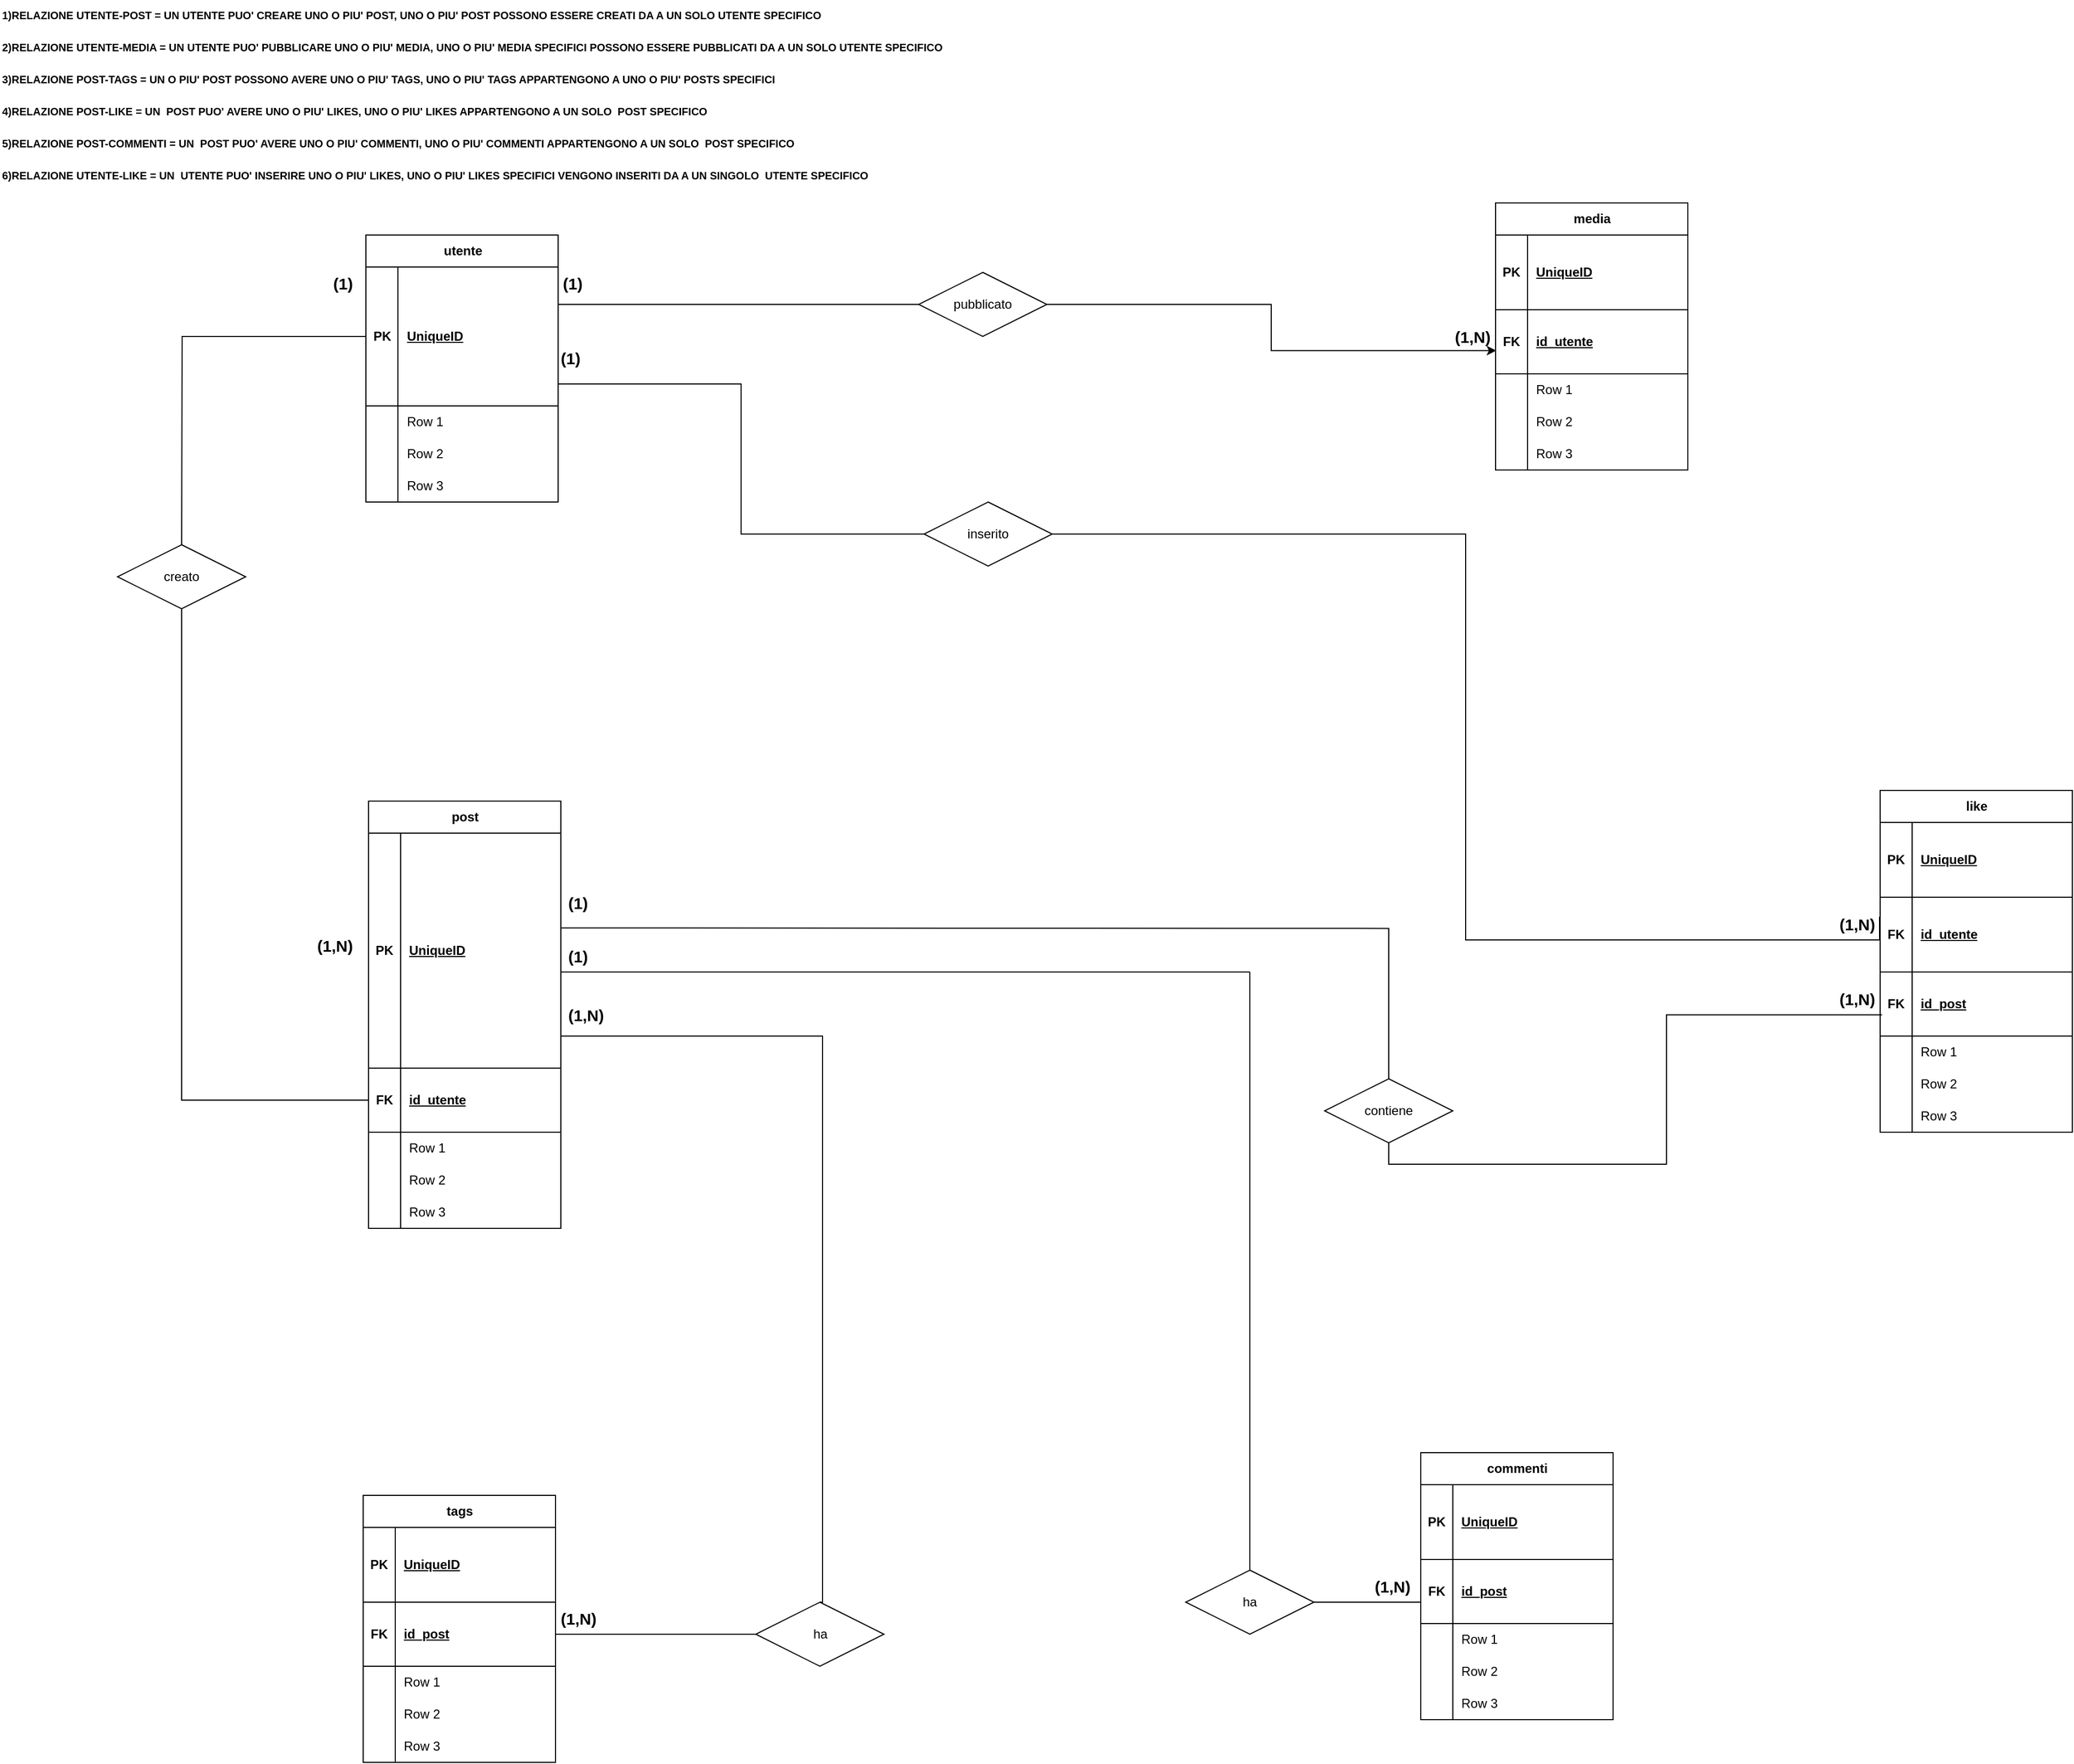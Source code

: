 <mxfile version="24.7.1" type="device">
  <diagram name="Page-1" id="qG-5D9uFdBMbADJDoxJy">
    <mxGraphModel dx="3056" dy="1135" grid="1" gridSize="10" guides="1" tooltips="1" connect="1" arrows="1" fold="1" page="1" pageScale="1" pageWidth="850" pageHeight="1100" math="0" shadow="0">
      <root>
        <mxCell id="0" />
        <mxCell id="1" parent="0" />
        <mxCell id="v0orXvFkuw9CxSc12ci4-1" value="utente" style="shape=table;startSize=30;container=1;collapsible=1;childLayout=tableLayout;fixedRows=1;rowLines=0;fontStyle=1;align=center;resizeLast=1;html=1;" vertex="1" parent="1">
          <mxGeometry x="332.5" y="230" width="180" height="250" as="geometry" />
        </mxCell>
        <mxCell id="v0orXvFkuw9CxSc12ci4-2" value="" style="shape=tableRow;horizontal=0;startSize=0;swimlaneHead=0;swimlaneBody=0;fillColor=none;collapsible=0;dropTarget=0;points=[[0,0.5],[1,0.5]];portConstraint=eastwest;top=0;left=0;right=0;bottom=1;" vertex="1" parent="v0orXvFkuw9CxSc12ci4-1">
          <mxGeometry y="30" width="180" height="130" as="geometry" />
        </mxCell>
        <mxCell id="v0orXvFkuw9CxSc12ci4-3" value="PK" style="shape=partialRectangle;connectable=0;fillColor=none;top=0;left=0;bottom=0;right=0;fontStyle=1;overflow=hidden;whiteSpace=wrap;html=1;" vertex="1" parent="v0orXvFkuw9CxSc12ci4-2">
          <mxGeometry width="30" height="130" as="geometry">
            <mxRectangle width="30" height="130" as="alternateBounds" />
          </mxGeometry>
        </mxCell>
        <mxCell id="v0orXvFkuw9CxSc12ci4-4" value="UniqueID" style="shape=partialRectangle;connectable=0;fillColor=none;top=0;left=0;bottom=0;right=0;align=left;spacingLeft=6;fontStyle=5;overflow=hidden;whiteSpace=wrap;html=1;" vertex="1" parent="v0orXvFkuw9CxSc12ci4-2">
          <mxGeometry x="30" width="150" height="130" as="geometry">
            <mxRectangle width="150" height="130" as="alternateBounds" />
          </mxGeometry>
        </mxCell>
        <mxCell id="v0orXvFkuw9CxSc12ci4-5" value="" style="shape=tableRow;horizontal=0;startSize=0;swimlaneHead=0;swimlaneBody=0;fillColor=none;collapsible=0;dropTarget=0;points=[[0,0.5],[1,0.5]];portConstraint=eastwest;top=0;left=0;right=0;bottom=0;" vertex="1" parent="v0orXvFkuw9CxSc12ci4-1">
          <mxGeometry y="160" width="180" height="30" as="geometry" />
        </mxCell>
        <mxCell id="v0orXvFkuw9CxSc12ci4-6" value="" style="shape=partialRectangle;connectable=0;fillColor=none;top=0;left=0;bottom=0;right=0;editable=1;overflow=hidden;whiteSpace=wrap;html=1;" vertex="1" parent="v0orXvFkuw9CxSc12ci4-5">
          <mxGeometry width="30" height="30" as="geometry">
            <mxRectangle width="30" height="30" as="alternateBounds" />
          </mxGeometry>
        </mxCell>
        <mxCell id="v0orXvFkuw9CxSc12ci4-7" value="Row 1" style="shape=partialRectangle;connectable=0;fillColor=none;top=0;left=0;bottom=0;right=0;align=left;spacingLeft=6;overflow=hidden;whiteSpace=wrap;html=1;" vertex="1" parent="v0orXvFkuw9CxSc12ci4-5">
          <mxGeometry x="30" width="150" height="30" as="geometry">
            <mxRectangle width="150" height="30" as="alternateBounds" />
          </mxGeometry>
        </mxCell>
        <mxCell id="v0orXvFkuw9CxSc12ci4-8" value="" style="shape=tableRow;horizontal=0;startSize=0;swimlaneHead=0;swimlaneBody=0;fillColor=none;collapsible=0;dropTarget=0;points=[[0,0.5],[1,0.5]];portConstraint=eastwest;top=0;left=0;right=0;bottom=0;" vertex="1" parent="v0orXvFkuw9CxSc12ci4-1">
          <mxGeometry y="190" width="180" height="30" as="geometry" />
        </mxCell>
        <mxCell id="v0orXvFkuw9CxSc12ci4-9" value="" style="shape=partialRectangle;connectable=0;fillColor=none;top=0;left=0;bottom=0;right=0;editable=1;overflow=hidden;whiteSpace=wrap;html=1;" vertex="1" parent="v0orXvFkuw9CxSc12ci4-8">
          <mxGeometry width="30" height="30" as="geometry">
            <mxRectangle width="30" height="30" as="alternateBounds" />
          </mxGeometry>
        </mxCell>
        <mxCell id="v0orXvFkuw9CxSc12ci4-10" value="Row 2" style="shape=partialRectangle;connectable=0;fillColor=none;top=0;left=0;bottom=0;right=0;align=left;spacingLeft=6;overflow=hidden;whiteSpace=wrap;html=1;" vertex="1" parent="v0orXvFkuw9CxSc12ci4-8">
          <mxGeometry x="30" width="150" height="30" as="geometry">
            <mxRectangle width="150" height="30" as="alternateBounds" />
          </mxGeometry>
        </mxCell>
        <mxCell id="v0orXvFkuw9CxSc12ci4-11" value="" style="shape=tableRow;horizontal=0;startSize=0;swimlaneHead=0;swimlaneBody=0;fillColor=none;collapsible=0;dropTarget=0;points=[[0,0.5],[1,0.5]];portConstraint=eastwest;top=0;left=0;right=0;bottom=0;" vertex="1" parent="v0orXvFkuw9CxSc12ci4-1">
          <mxGeometry y="220" width="180" height="30" as="geometry" />
        </mxCell>
        <mxCell id="v0orXvFkuw9CxSc12ci4-12" value="" style="shape=partialRectangle;connectable=0;fillColor=none;top=0;left=0;bottom=0;right=0;editable=1;overflow=hidden;whiteSpace=wrap;html=1;" vertex="1" parent="v0orXvFkuw9CxSc12ci4-11">
          <mxGeometry width="30" height="30" as="geometry">
            <mxRectangle width="30" height="30" as="alternateBounds" />
          </mxGeometry>
        </mxCell>
        <mxCell id="v0orXvFkuw9CxSc12ci4-13" value="Row 3" style="shape=partialRectangle;connectable=0;fillColor=none;top=0;left=0;bottom=0;right=0;align=left;spacingLeft=6;overflow=hidden;whiteSpace=wrap;html=1;" vertex="1" parent="v0orXvFkuw9CxSc12ci4-11">
          <mxGeometry x="30" width="150" height="30" as="geometry">
            <mxRectangle width="150" height="30" as="alternateBounds" />
          </mxGeometry>
        </mxCell>
        <mxCell id="v0orXvFkuw9CxSc12ci4-24" value="post" style="shape=table;startSize=30;container=1;collapsible=1;childLayout=tableLayout;fixedRows=1;rowLines=0;fontStyle=1;align=center;resizeLast=1;html=1;" vertex="1" parent="1">
          <mxGeometry x="335" y="760" width="180" height="400" as="geometry" />
        </mxCell>
        <mxCell id="v0orXvFkuw9CxSc12ci4-25" value="" style="shape=tableRow;horizontal=0;startSize=0;swimlaneHead=0;swimlaneBody=0;fillColor=none;collapsible=0;dropTarget=0;points=[[0,0.5],[1,0.5]];portConstraint=eastwest;top=0;left=0;right=0;bottom=1;" vertex="1" parent="v0orXvFkuw9CxSc12ci4-24">
          <mxGeometry y="30" width="180" height="220" as="geometry" />
        </mxCell>
        <mxCell id="v0orXvFkuw9CxSc12ci4-26" value="PK" style="shape=partialRectangle;connectable=0;fillColor=none;top=0;left=0;bottom=0;right=0;fontStyle=1;overflow=hidden;whiteSpace=wrap;html=1;" vertex="1" parent="v0orXvFkuw9CxSc12ci4-25">
          <mxGeometry width="30" height="220" as="geometry">
            <mxRectangle width="30" height="220" as="alternateBounds" />
          </mxGeometry>
        </mxCell>
        <mxCell id="v0orXvFkuw9CxSc12ci4-27" value="UniqueID" style="shape=partialRectangle;connectable=0;fillColor=none;top=0;left=0;bottom=0;right=0;align=left;spacingLeft=6;fontStyle=5;overflow=hidden;whiteSpace=wrap;html=1;" vertex="1" parent="v0orXvFkuw9CxSc12ci4-25">
          <mxGeometry x="30" width="150" height="220" as="geometry">
            <mxRectangle width="150" height="220" as="alternateBounds" />
          </mxGeometry>
        </mxCell>
        <mxCell id="v0orXvFkuw9CxSc12ci4-87" value="" style="shape=tableRow;horizontal=0;startSize=0;swimlaneHead=0;swimlaneBody=0;fillColor=none;collapsible=0;dropTarget=0;points=[[0,0.5],[1,0.5]];portConstraint=eastwest;top=0;left=0;right=0;bottom=1;" vertex="1" parent="v0orXvFkuw9CxSc12ci4-24">
          <mxGeometry y="250" width="180" height="60" as="geometry" />
        </mxCell>
        <mxCell id="v0orXvFkuw9CxSc12ci4-88" value="FK" style="shape=partialRectangle;connectable=0;fillColor=none;top=0;left=0;bottom=0;right=0;fontStyle=1;overflow=hidden;whiteSpace=wrap;html=1;" vertex="1" parent="v0orXvFkuw9CxSc12ci4-87">
          <mxGeometry width="30" height="60" as="geometry">
            <mxRectangle width="30" height="60" as="alternateBounds" />
          </mxGeometry>
        </mxCell>
        <mxCell id="v0orXvFkuw9CxSc12ci4-89" value="id_utente" style="shape=partialRectangle;connectable=0;fillColor=none;top=0;left=0;bottom=0;right=0;align=left;spacingLeft=6;fontStyle=5;overflow=hidden;whiteSpace=wrap;html=1;" vertex="1" parent="v0orXvFkuw9CxSc12ci4-87">
          <mxGeometry x="30" width="150" height="60" as="geometry">
            <mxRectangle width="150" height="60" as="alternateBounds" />
          </mxGeometry>
        </mxCell>
        <mxCell id="v0orXvFkuw9CxSc12ci4-28" value="" style="shape=tableRow;horizontal=0;startSize=0;swimlaneHead=0;swimlaneBody=0;fillColor=none;collapsible=0;dropTarget=0;points=[[0,0.5],[1,0.5]];portConstraint=eastwest;top=0;left=0;right=0;bottom=0;" vertex="1" parent="v0orXvFkuw9CxSc12ci4-24">
          <mxGeometry y="310" width="180" height="30" as="geometry" />
        </mxCell>
        <mxCell id="v0orXvFkuw9CxSc12ci4-29" value="" style="shape=partialRectangle;connectable=0;fillColor=none;top=0;left=0;bottom=0;right=0;editable=1;overflow=hidden;whiteSpace=wrap;html=1;" vertex="1" parent="v0orXvFkuw9CxSc12ci4-28">
          <mxGeometry width="30" height="30" as="geometry">
            <mxRectangle width="30" height="30" as="alternateBounds" />
          </mxGeometry>
        </mxCell>
        <mxCell id="v0orXvFkuw9CxSc12ci4-30" value="Row 1" style="shape=partialRectangle;connectable=0;fillColor=none;top=0;left=0;bottom=0;right=0;align=left;spacingLeft=6;overflow=hidden;whiteSpace=wrap;html=1;" vertex="1" parent="v0orXvFkuw9CxSc12ci4-28">
          <mxGeometry x="30" width="150" height="30" as="geometry">
            <mxRectangle width="150" height="30" as="alternateBounds" />
          </mxGeometry>
        </mxCell>
        <mxCell id="v0orXvFkuw9CxSc12ci4-31" value="" style="shape=tableRow;horizontal=0;startSize=0;swimlaneHead=0;swimlaneBody=0;fillColor=none;collapsible=0;dropTarget=0;points=[[0,0.5],[1,0.5]];portConstraint=eastwest;top=0;left=0;right=0;bottom=0;" vertex="1" parent="v0orXvFkuw9CxSc12ci4-24">
          <mxGeometry y="340" width="180" height="30" as="geometry" />
        </mxCell>
        <mxCell id="v0orXvFkuw9CxSc12ci4-32" value="" style="shape=partialRectangle;connectable=0;fillColor=none;top=0;left=0;bottom=0;right=0;editable=1;overflow=hidden;whiteSpace=wrap;html=1;" vertex="1" parent="v0orXvFkuw9CxSc12ci4-31">
          <mxGeometry width="30" height="30" as="geometry">
            <mxRectangle width="30" height="30" as="alternateBounds" />
          </mxGeometry>
        </mxCell>
        <mxCell id="v0orXvFkuw9CxSc12ci4-33" value="Row 2" style="shape=partialRectangle;connectable=0;fillColor=none;top=0;left=0;bottom=0;right=0;align=left;spacingLeft=6;overflow=hidden;whiteSpace=wrap;html=1;" vertex="1" parent="v0orXvFkuw9CxSc12ci4-31">
          <mxGeometry x="30" width="150" height="30" as="geometry">
            <mxRectangle width="150" height="30" as="alternateBounds" />
          </mxGeometry>
        </mxCell>
        <mxCell id="v0orXvFkuw9CxSc12ci4-34" value="" style="shape=tableRow;horizontal=0;startSize=0;swimlaneHead=0;swimlaneBody=0;fillColor=none;collapsible=0;dropTarget=0;points=[[0,0.5],[1,0.5]];portConstraint=eastwest;top=0;left=0;right=0;bottom=0;" vertex="1" parent="v0orXvFkuw9CxSc12ci4-24">
          <mxGeometry y="370" width="180" height="30" as="geometry" />
        </mxCell>
        <mxCell id="v0orXvFkuw9CxSc12ci4-35" value="" style="shape=partialRectangle;connectable=0;fillColor=none;top=0;left=0;bottom=0;right=0;editable=1;overflow=hidden;whiteSpace=wrap;html=1;" vertex="1" parent="v0orXvFkuw9CxSc12ci4-34">
          <mxGeometry width="30" height="30" as="geometry">
            <mxRectangle width="30" height="30" as="alternateBounds" />
          </mxGeometry>
        </mxCell>
        <mxCell id="v0orXvFkuw9CxSc12ci4-36" value="Row 3" style="shape=partialRectangle;connectable=0;fillColor=none;top=0;left=0;bottom=0;right=0;align=left;spacingLeft=6;overflow=hidden;whiteSpace=wrap;html=1;" vertex="1" parent="v0orXvFkuw9CxSc12ci4-34">
          <mxGeometry x="30" width="150" height="30" as="geometry">
            <mxRectangle width="150" height="30" as="alternateBounds" />
          </mxGeometry>
        </mxCell>
        <mxCell id="v0orXvFkuw9CxSc12ci4-37" value="creato" style="shape=rhombus;perimeter=rhombusPerimeter;whiteSpace=wrap;html=1;align=center;" vertex="1" parent="1">
          <mxGeometry x="100" y="520" width="120" height="60" as="geometry" />
        </mxCell>
        <mxCell id="v0orXvFkuw9CxSc12ci4-38" style="edgeStyle=orthogonalEdgeStyle;rounded=0;orthogonalLoop=1;jettySize=auto;html=1;exitX=0;exitY=0.5;exitDx=0;exitDy=0;endArrow=none;endFill=0;" edge="1" parent="1" source="v0orXvFkuw9CxSc12ci4-2">
          <mxGeometry relative="1" as="geometry">
            <mxPoint x="160" y="520" as="targetPoint" />
          </mxGeometry>
        </mxCell>
        <mxCell id="v0orXvFkuw9CxSc12ci4-40" style="edgeStyle=orthogonalEdgeStyle;rounded=0;orthogonalLoop=1;jettySize=auto;html=1;entryX=0.5;entryY=1;entryDx=0;entryDy=0;endArrow=none;endFill=0;exitX=0;exitY=0.5;exitDx=0;exitDy=0;" edge="1" parent="1" source="v0orXvFkuw9CxSc12ci4-87" target="v0orXvFkuw9CxSc12ci4-37">
          <mxGeometry relative="1" as="geometry">
            <mxPoint x="330" y="820" as="sourcePoint" />
          </mxGeometry>
        </mxCell>
        <mxCell id="v0orXvFkuw9CxSc12ci4-41" value="&lt;span style=&quot;color: rgb(0, 0, 0); font-family: Helvetica; font-style: normal; font-variant-ligatures: normal; font-variant-caps: normal; letter-spacing: normal; orphans: 2; text-align: left; text-indent: 0px; text-transform: none; widows: 2; word-spacing: 0px; -webkit-text-stroke-width: 0px; white-space: normal; background-color: rgb(251, 251, 251); text-decoration-thickness: initial; text-decoration-style: initial; text-decoration-color: initial; float: none; display: inline !important;&quot;&gt;&lt;font style=&quot;font-size: 15px;&quot;&gt;&lt;b&gt;(1)&lt;/b&gt;&lt;/font&gt;&lt;/span&gt;" style="text;whiteSpace=wrap;html=1;" vertex="1" parent="1">
          <mxGeometry x="300" y="260" width="20" height="30" as="geometry" />
        </mxCell>
        <mxCell id="v0orXvFkuw9CxSc12ci4-42" value="&lt;span style=&quot;color: rgb(0, 0, 0); font-family: Helvetica; font-style: normal; font-variant-ligatures: normal; font-variant-caps: normal; letter-spacing: normal; orphans: 2; text-align: left; text-indent: 0px; text-transform: none; widows: 2; word-spacing: 0px; -webkit-text-stroke-width: 0px; white-space: normal; background-color: rgb(251, 251, 251); text-decoration-thickness: initial; text-decoration-style: initial; text-decoration-color: initial; float: none; display: inline !important;&quot;&gt;&lt;font style=&quot;font-size: 15px;&quot;&gt;&lt;b&gt;(1,N)&lt;/b&gt;&lt;/font&gt;&lt;/span&gt;" style="text;whiteSpace=wrap;html=1;" vertex="1" parent="1">
          <mxGeometry x="285" y="880" width="50" height="30" as="geometry" />
        </mxCell>
        <mxCell id="v0orXvFkuw9CxSc12ci4-43" value="&lt;font size=&quot;1&quot; style=&quot;&quot;&gt;&lt;b style=&quot;&quot;&gt;1)RELAZIONE UTENTE-POST = UN UTENTE PUO&#39; CREARE UNO O PIU&#39; POST, UNO O PIU&#39; POST POSSONO ESSERE CREATI DA A UN SOLO UTENTE SPECIFICO&lt;/b&gt;&lt;/font&gt;" style="text;whiteSpace=wrap;html=1;" vertex="1" parent="1">
          <mxGeometry x="-10" y="10" width="865" height="30" as="geometry" />
        </mxCell>
        <mxCell id="v0orXvFkuw9CxSc12ci4-44" value="media" style="shape=table;startSize=30;container=1;collapsible=1;childLayout=tableLayout;fixedRows=1;rowLines=0;fontStyle=1;align=center;resizeLast=1;html=1;" vertex="1" parent="1">
          <mxGeometry x="1390" y="200" width="180" height="250" as="geometry" />
        </mxCell>
        <mxCell id="v0orXvFkuw9CxSc12ci4-45" value="" style="shape=tableRow;horizontal=0;startSize=0;swimlaneHead=0;swimlaneBody=0;fillColor=none;collapsible=0;dropTarget=0;points=[[0,0.5],[1,0.5]];portConstraint=eastwest;top=0;left=0;right=0;bottom=1;" vertex="1" parent="v0orXvFkuw9CxSc12ci4-44">
          <mxGeometry y="30" width="180" height="70" as="geometry" />
        </mxCell>
        <mxCell id="v0orXvFkuw9CxSc12ci4-46" value="PK" style="shape=partialRectangle;connectable=0;fillColor=none;top=0;left=0;bottom=0;right=0;fontStyle=1;overflow=hidden;whiteSpace=wrap;html=1;" vertex="1" parent="v0orXvFkuw9CxSc12ci4-45">
          <mxGeometry width="30" height="70" as="geometry">
            <mxRectangle width="30" height="70" as="alternateBounds" />
          </mxGeometry>
        </mxCell>
        <mxCell id="v0orXvFkuw9CxSc12ci4-47" value="UniqueID" style="shape=partialRectangle;connectable=0;fillColor=none;top=0;left=0;bottom=0;right=0;align=left;spacingLeft=6;fontStyle=5;overflow=hidden;whiteSpace=wrap;html=1;" vertex="1" parent="v0orXvFkuw9CxSc12ci4-45">
          <mxGeometry x="30" width="150" height="70" as="geometry">
            <mxRectangle width="150" height="70" as="alternateBounds" />
          </mxGeometry>
        </mxCell>
        <mxCell id="v0orXvFkuw9CxSc12ci4-90" value="" style="shape=tableRow;horizontal=0;startSize=0;swimlaneHead=0;swimlaneBody=0;fillColor=none;collapsible=0;dropTarget=0;points=[[0,0.5],[1,0.5]];portConstraint=eastwest;top=0;left=0;right=0;bottom=1;" vertex="1" parent="v0orXvFkuw9CxSc12ci4-44">
          <mxGeometry y="100" width="180" height="60" as="geometry" />
        </mxCell>
        <mxCell id="v0orXvFkuw9CxSc12ci4-91" value="FK" style="shape=partialRectangle;connectable=0;fillColor=none;top=0;left=0;bottom=0;right=0;fontStyle=1;overflow=hidden;whiteSpace=wrap;html=1;" vertex="1" parent="v0orXvFkuw9CxSc12ci4-90">
          <mxGeometry width="30" height="60" as="geometry">
            <mxRectangle width="30" height="60" as="alternateBounds" />
          </mxGeometry>
        </mxCell>
        <mxCell id="v0orXvFkuw9CxSc12ci4-92" value="id_utente" style="shape=partialRectangle;connectable=0;fillColor=none;top=0;left=0;bottom=0;right=0;align=left;spacingLeft=6;fontStyle=5;overflow=hidden;whiteSpace=wrap;html=1;" vertex="1" parent="v0orXvFkuw9CxSc12ci4-90">
          <mxGeometry x="30" width="150" height="60" as="geometry">
            <mxRectangle width="150" height="60" as="alternateBounds" />
          </mxGeometry>
        </mxCell>
        <mxCell id="v0orXvFkuw9CxSc12ci4-48" value="" style="shape=tableRow;horizontal=0;startSize=0;swimlaneHead=0;swimlaneBody=0;fillColor=none;collapsible=0;dropTarget=0;points=[[0,0.5],[1,0.5]];portConstraint=eastwest;top=0;left=0;right=0;bottom=0;" vertex="1" parent="v0orXvFkuw9CxSc12ci4-44">
          <mxGeometry y="160" width="180" height="30" as="geometry" />
        </mxCell>
        <mxCell id="v0orXvFkuw9CxSc12ci4-49" value="" style="shape=partialRectangle;connectable=0;fillColor=none;top=0;left=0;bottom=0;right=0;editable=1;overflow=hidden;whiteSpace=wrap;html=1;" vertex="1" parent="v0orXvFkuw9CxSc12ci4-48">
          <mxGeometry width="30" height="30" as="geometry">
            <mxRectangle width="30" height="30" as="alternateBounds" />
          </mxGeometry>
        </mxCell>
        <mxCell id="v0orXvFkuw9CxSc12ci4-50" value="Row 1" style="shape=partialRectangle;connectable=0;fillColor=none;top=0;left=0;bottom=0;right=0;align=left;spacingLeft=6;overflow=hidden;whiteSpace=wrap;html=1;" vertex="1" parent="v0orXvFkuw9CxSc12ci4-48">
          <mxGeometry x="30" width="150" height="30" as="geometry">
            <mxRectangle width="150" height="30" as="alternateBounds" />
          </mxGeometry>
        </mxCell>
        <mxCell id="v0orXvFkuw9CxSc12ci4-51" value="" style="shape=tableRow;horizontal=0;startSize=0;swimlaneHead=0;swimlaneBody=0;fillColor=none;collapsible=0;dropTarget=0;points=[[0,0.5],[1,0.5]];portConstraint=eastwest;top=0;left=0;right=0;bottom=0;" vertex="1" parent="v0orXvFkuw9CxSc12ci4-44">
          <mxGeometry y="190" width="180" height="30" as="geometry" />
        </mxCell>
        <mxCell id="v0orXvFkuw9CxSc12ci4-52" value="" style="shape=partialRectangle;connectable=0;fillColor=none;top=0;left=0;bottom=0;right=0;editable=1;overflow=hidden;whiteSpace=wrap;html=1;" vertex="1" parent="v0orXvFkuw9CxSc12ci4-51">
          <mxGeometry width="30" height="30" as="geometry">
            <mxRectangle width="30" height="30" as="alternateBounds" />
          </mxGeometry>
        </mxCell>
        <mxCell id="v0orXvFkuw9CxSc12ci4-53" value="Row 2" style="shape=partialRectangle;connectable=0;fillColor=none;top=0;left=0;bottom=0;right=0;align=left;spacingLeft=6;overflow=hidden;whiteSpace=wrap;html=1;" vertex="1" parent="v0orXvFkuw9CxSc12ci4-51">
          <mxGeometry x="30" width="150" height="30" as="geometry">
            <mxRectangle width="150" height="30" as="alternateBounds" />
          </mxGeometry>
        </mxCell>
        <mxCell id="v0orXvFkuw9CxSc12ci4-54" value="" style="shape=tableRow;horizontal=0;startSize=0;swimlaneHead=0;swimlaneBody=0;fillColor=none;collapsible=0;dropTarget=0;points=[[0,0.5],[1,0.5]];portConstraint=eastwest;top=0;left=0;right=0;bottom=0;" vertex="1" parent="v0orXvFkuw9CxSc12ci4-44">
          <mxGeometry y="220" width="180" height="30" as="geometry" />
        </mxCell>
        <mxCell id="v0orXvFkuw9CxSc12ci4-55" value="" style="shape=partialRectangle;connectable=0;fillColor=none;top=0;left=0;bottom=0;right=0;editable=1;overflow=hidden;whiteSpace=wrap;html=1;" vertex="1" parent="v0orXvFkuw9CxSc12ci4-54">
          <mxGeometry width="30" height="30" as="geometry">
            <mxRectangle width="30" height="30" as="alternateBounds" />
          </mxGeometry>
        </mxCell>
        <mxCell id="v0orXvFkuw9CxSc12ci4-56" value="Row 3" style="shape=partialRectangle;connectable=0;fillColor=none;top=0;left=0;bottom=0;right=0;align=left;spacingLeft=6;overflow=hidden;whiteSpace=wrap;html=1;" vertex="1" parent="v0orXvFkuw9CxSc12ci4-54">
          <mxGeometry x="30" width="150" height="30" as="geometry">
            <mxRectangle width="150" height="30" as="alternateBounds" />
          </mxGeometry>
        </mxCell>
        <mxCell id="v0orXvFkuw9CxSc12ci4-176" style="edgeStyle=orthogonalEdgeStyle;rounded=0;orthogonalLoop=1;jettySize=auto;html=1;endArrow=none;endFill=0;entryX=1;entryY=0.5;entryDx=0;entryDy=0;" edge="1" parent="1" source="v0orXvFkuw9CxSc12ci4-83" target="v0orXvFkuw9CxSc12ci4-2">
          <mxGeometry relative="1" as="geometry">
            <Array as="points">
              <mxPoint x="513" y="295" />
            </Array>
          </mxGeometry>
        </mxCell>
        <mxCell id="v0orXvFkuw9CxSc12ci4-83" value="pubblicato" style="shape=rhombus;perimeter=rhombusPerimeter;whiteSpace=wrap;html=1;align=center;" vertex="1" parent="1">
          <mxGeometry x="850" y="265" width="120" height="60" as="geometry" />
        </mxCell>
        <mxCell id="v0orXvFkuw9CxSc12ci4-93" value="&lt;span style=&quot;color: rgb(0, 0, 0); font-family: Helvetica; font-style: normal; font-variant-ligatures: normal; font-variant-caps: normal; letter-spacing: normal; orphans: 2; text-align: left; text-indent: 0px; text-transform: none; widows: 2; word-spacing: 0px; -webkit-text-stroke-width: 0px; white-space: normal; background-color: rgb(251, 251, 251); text-decoration-thickness: initial; text-decoration-style: initial; text-decoration-color: initial; float: none; display: inline !important;&quot;&gt;&lt;font style=&quot;font-size: 15px;&quot;&gt;&lt;b&gt;(1)&lt;/b&gt;&lt;/font&gt;&lt;/span&gt;" style="text;whiteSpace=wrap;html=1;" vertex="1" parent="1">
          <mxGeometry x="520" y="840" width="20" height="30" as="geometry" />
        </mxCell>
        <mxCell id="v0orXvFkuw9CxSc12ci4-95" value="&lt;span style=&quot;color: rgb(0, 0, 0); font-family: Helvetica; font-style: normal; font-variant-ligatures: normal; font-variant-caps: normal; letter-spacing: normal; orphans: 2; text-align: left; text-indent: 0px; text-transform: none; widows: 2; word-spacing: 0px; -webkit-text-stroke-width: 0px; white-space: normal; background-color: rgb(251, 251, 251); text-decoration-thickness: initial; text-decoration-style: initial; text-decoration-color: initial; float: none; display: inline !important;&quot;&gt;&lt;font style=&quot;font-size: 15px;&quot;&gt;&lt;b&gt;(1,N)&lt;/b&gt;&lt;/font&gt;&lt;/span&gt;" style="text;whiteSpace=wrap;html=1;" vertex="1" parent="1">
          <mxGeometry x="1710" y="930" width="50" height="30" as="geometry" />
        </mxCell>
        <mxCell id="v0orXvFkuw9CxSc12ci4-97" value="&lt;font size=&quot;1&quot; style=&quot;&quot;&gt;&lt;b style=&quot;&quot;&gt;2)RELAZIONE UTENTE-MEDIA = UN UTENTE PUO&#39; PUBBLICARE UNO O PIU&#39; MEDIA, UNO O PIU&#39; MEDIA SPECIFICI POSSONO ESSERE PUBBLICATI DA A UN SOLO UTENTE SPECIFICO&lt;/b&gt;&lt;/font&gt;" style="text;whiteSpace=wrap;html=1;" vertex="1" parent="1">
          <mxGeometry x="-10" y="40" width="920" height="30" as="geometry" />
        </mxCell>
        <mxCell id="v0orXvFkuw9CxSc12ci4-98" value="tags" style="shape=table;startSize=30;container=1;collapsible=1;childLayout=tableLayout;fixedRows=1;rowLines=0;fontStyle=1;align=center;resizeLast=1;html=1;" vertex="1" parent="1">
          <mxGeometry x="330" y="1410" width="180" height="250" as="geometry" />
        </mxCell>
        <mxCell id="v0orXvFkuw9CxSc12ci4-99" value="" style="shape=tableRow;horizontal=0;startSize=0;swimlaneHead=0;swimlaneBody=0;fillColor=none;collapsible=0;dropTarget=0;points=[[0,0.5],[1,0.5]];portConstraint=eastwest;top=0;left=0;right=0;bottom=1;" vertex="1" parent="v0orXvFkuw9CxSc12ci4-98">
          <mxGeometry y="30" width="180" height="70" as="geometry" />
        </mxCell>
        <mxCell id="v0orXvFkuw9CxSc12ci4-100" value="PK" style="shape=partialRectangle;connectable=0;fillColor=none;top=0;left=0;bottom=0;right=0;fontStyle=1;overflow=hidden;whiteSpace=wrap;html=1;" vertex="1" parent="v0orXvFkuw9CxSc12ci4-99">
          <mxGeometry width="30" height="70" as="geometry">
            <mxRectangle width="30" height="70" as="alternateBounds" />
          </mxGeometry>
        </mxCell>
        <mxCell id="v0orXvFkuw9CxSc12ci4-101" value="UniqueID" style="shape=partialRectangle;connectable=0;fillColor=none;top=0;left=0;bottom=0;right=0;align=left;spacingLeft=6;fontStyle=5;overflow=hidden;whiteSpace=wrap;html=1;" vertex="1" parent="v0orXvFkuw9CxSc12ci4-99">
          <mxGeometry x="30" width="150" height="70" as="geometry">
            <mxRectangle width="150" height="70" as="alternateBounds" />
          </mxGeometry>
        </mxCell>
        <mxCell id="v0orXvFkuw9CxSc12ci4-102" value="" style="shape=tableRow;horizontal=0;startSize=0;swimlaneHead=0;swimlaneBody=0;fillColor=none;collapsible=0;dropTarget=0;points=[[0,0.5],[1,0.5]];portConstraint=eastwest;top=0;left=0;right=0;bottom=1;" vertex="1" parent="v0orXvFkuw9CxSc12ci4-98">
          <mxGeometry y="100" width="180" height="60" as="geometry" />
        </mxCell>
        <mxCell id="v0orXvFkuw9CxSc12ci4-103" value="FK" style="shape=partialRectangle;connectable=0;fillColor=none;top=0;left=0;bottom=0;right=0;fontStyle=1;overflow=hidden;whiteSpace=wrap;html=1;" vertex="1" parent="v0orXvFkuw9CxSc12ci4-102">
          <mxGeometry width="30" height="60" as="geometry">
            <mxRectangle width="30" height="60" as="alternateBounds" />
          </mxGeometry>
        </mxCell>
        <mxCell id="v0orXvFkuw9CxSc12ci4-104" value="id_post" style="shape=partialRectangle;connectable=0;fillColor=none;top=0;left=0;bottom=0;right=0;align=left;spacingLeft=6;fontStyle=5;overflow=hidden;whiteSpace=wrap;html=1;" vertex="1" parent="v0orXvFkuw9CxSc12ci4-102">
          <mxGeometry x="30" width="150" height="60" as="geometry">
            <mxRectangle width="150" height="60" as="alternateBounds" />
          </mxGeometry>
        </mxCell>
        <mxCell id="v0orXvFkuw9CxSc12ci4-105" value="" style="shape=tableRow;horizontal=0;startSize=0;swimlaneHead=0;swimlaneBody=0;fillColor=none;collapsible=0;dropTarget=0;points=[[0,0.5],[1,0.5]];portConstraint=eastwest;top=0;left=0;right=0;bottom=0;" vertex="1" parent="v0orXvFkuw9CxSc12ci4-98">
          <mxGeometry y="160" width="180" height="30" as="geometry" />
        </mxCell>
        <mxCell id="v0orXvFkuw9CxSc12ci4-106" value="" style="shape=partialRectangle;connectable=0;fillColor=none;top=0;left=0;bottom=0;right=0;editable=1;overflow=hidden;whiteSpace=wrap;html=1;" vertex="1" parent="v0orXvFkuw9CxSc12ci4-105">
          <mxGeometry width="30" height="30" as="geometry">
            <mxRectangle width="30" height="30" as="alternateBounds" />
          </mxGeometry>
        </mxCell>
        <mxCell id="v0orXvFkuw9CxSc12ci4-107" value="Row 1" style="shape=partialRectangle;connectable=0;fillColor=none;top=0;left=0;bottom=0;right=0;align=left;spacingLeft=6;overflow=hidden;whiteSpace=wrap;html=1;" vertex="1" parent="v0orXvFkuw9CxSc12ci4-105">
          <mxGeometry x="30" width="150" height="30" as="geometry">
            <mxRectangle width="150" height="30" as="alternateBounds" />
          </mxGeometry>
        </mxCell>
        <mxCell id="v0orXvFkuw9CxSc12ci4-108" value="" style="shape=tableRow;horizontal=0;startSize=0;swimlaneHead=0;swimlaneBody=0;fillColor=none;collapsible=0;dropTarget=0;points=[[0,0.5],[1,0.5]];portConstraint=eastwest;top=0;left=0;right=0;bottom=0;" vertex="1" parent="v0orXvFkuw9CxSc12ci4-98">
          <mxGeometry y="190" width="180" height="30" as="geometry" />
        </mxCell>
        <mxCell id="v0orXvFkuw9CxSc12ci4-109" value="" style="shape=partialRectangle;connectable=0;fillColor=none;top=0;left=0;bottom=0;right=0;editable=1;overflow=hidden;whiteSpace=wrap;html=1;" vertex="1" parent="v0orXvFkuw9CxSc12ci4-108">
          <mxGeometry width="30" height="30" as="geometry">
            <mxRectangle width="30" height="30" as="alternateBounds" />
          </mxGeometry>
        </mxCell>
        <mxCell id="v0orXvFkuw9CxSc12ci4-110" value="Row 2" style="shape=partialRectangle;connectable=0;fillColor=none;top=0;left=0;bottom=0;right=0;align=left;spacingLeft=6;overflow=hidden;whiteSpace=wrap;html=1;" vertex="1" parent="v0orXvFkuw9CxSc12ci4-108">
          <mxGeometry x="30" width="150" height="30" as="geometry">
            <mxRectangle width="150" height="30" as="alternateBounds" />
          </mxGeometry>
        </mxCell>
        <mxCell id="v0orXvFkuw9CxSc12ci4-111" value="" style="shape=tableRow;horizontal=0;startSize=0;swimlaneHead=0;swimlaneBody=0;fillColor=none;collapsible=0;dropTarget=0;points=[[0,0.5],[1,0.5]];portConstraint=eastwest;top=0;left=0;right=0;bottom=0;" vertex="1" parent="v0orXvFkuw9CxSc12ci4-98">
          <mxGeometry y="220" width="180" height="30" as="geometry" />
        </mxCell>
        <mxCell id="v0orXvFkuw9CxSc12ci4-112" value="" style="shape=partialRectangle;connectable=0;fillColor=none;top=0;left=0;bottom=0;right=0;editable=1;overflow=hidden;whiteSpace=wrap;html=1;" vertex="1" parent="v0orXvFkuw9CxSc12ci4-111">
          <mxGeometry width="30" height="30" as="geometry">
            <mxRectangle width="30" height="30" as="alternateBounds" />
          </mxGeometry>
        </mxCell>
        <mxCell id="v0orXvFkuw9CxSc12ci4-113" value="Row 3" style="shape=partialRectangle;connectable=0;fillColor=none;top=0;left=0;bottom=0;right=0;align=left;spacingLeft=6;overflow=hidden;whiteSpace=wrap;html=1;" vertex="1" parent="v0orXvFkuw9CxSc12ci4-111">
          <mxGeometry x="30" width="150" height="30" as="geometry">
            <mxRectangle width="150" height="30" as="alternateBounds" />
          </mxGeometry>
        </mxCell>
        <mxCell id="v0orXvFkuw9CxSc12ci4-117" style="edgeStyle=orthogonalEdgeStyle;rounded=0;orthogonalLoop=1;jettySize=auto;html=1;entryX=1;entryY=0.5;entryDx=0;entryDy=0;endArrow=none;endFill=0;" edge="1" parent="1" source="v0orXvFkuw9CxSc12ci4-114" target="v0orXvFkuw9CxSc12ci4-102">
          <mxGeometry relative="1" as="geometry" />
        </mxCell>
        <mxCell id="v0orXvFkuw9CxSc12ci4-114" value="ha" style="shape=rhombus;perimeter=rhombusPerimeter;whiteSpace=wrap;html=1;align=center;" vertex="1" parent="1">
          <mxGeometry x="697.5" y="1510" width="120" height="60" as="geometry" />
        </mxCell>
        <mxCell id="v0orXvFkuw9CxSc12ci4-116" style="edgeStyle=orthogonalEdgeStyle;rounded=0;orthogonalLoop=1;jettySize=auto;html=1;entryX=1.01;entryY=0.881;entryDx=0;entryDy=0;entryPerimeter=0;endArrow=none;endFill=0;exitX=0.5;exitY=0;exitDx=0;exitDy=0;" edge="1" parent="1" source="v0orXvFkuw9CxSc12ci4-114">
          <mxGeometry relative="1" as="geometry">
            <mxPoint x="760" y="1350" as="sourcePoint" />
            <mxPoint x="515.01" y="906.96" as="targetPoint" />
            <Array as="points">
              <mxPoint x="760" y="980" />
              <mxPoint x="515" y="980" />
            </Array>
          </mxGeometry>
        </mxCell>
        <mxCell id="v0orXvFkuw9CxSc12ci4-118" value="&lt;b style=&quot;font-size: 15px;&quot;&gt;(1,N)&lt;/b&gt;" style="text;whiteSpace=wrap;html=1;" vertex="1" parent="1">
          <mxGeometry x="520" y="945" width="20" height="30" as="geometry" />
        </mxCell>
        <mxCell id="v0orXvFkuw9CxSc12ci4-119" value="&lt;span style=&quot;color: rgb(0, 0, 0); font-family: Helvetica; font-style: normal; font-variant-ligatures: normal; font-variant-caps: normal; letter-spacing: normal; orphans: 2; text-align: left; text-indent: 0px; text-transform: none; widows: 2; word-spacing: 0px; -webkit-text-stroke-width: 0px; white-space: normal; background-color: rgb(251, 251, 251); text-decoration-thickness: initial; text-decoration-style: initial; text-decoration-color: initial; float: none; display: inline !important;&quot;&gt;&lt;font style=&quot;font-size: 15px;&quot;&gt;&lt;b&gt;(1,N)&lt;/b&gt;&lt;/font&gt;&lt;/span&gt;" style="text;whiteSpace=wrap;html=1;" vertex="1" parent="1">
          <mxGeometry x="512.5" y="1510" width="50" height="30" as="geometry" />
        </mxCell>
        <mxCell id="v0orXvFkuw9CxSc12ci4-121" value="&lt;font size=&quot;1&quot; style=&quot;&quot;&gt;&lt;b style=&quot;&quot;&gt;3)RELAZIONE POST-TAGS = UN O PIU&#39; POST POSSONO AVERE UNO O PIU&#39; TAGS, UNO O PIU&#39; TAGS APPARTENGONO A UNO O PIU&#39; POSTS SPECIFICI&lt;/b&gt;&lt;/font&gt;" style="text;whiteSpace=wrap;html=1;" vertex="1" parent="1">
          <mxGeometry x="-10" y="70" width="865" height="30" as="geometry" />
        </mxCell>
        <mxCell id="v0orXvFkuw9CxSc12ci4-122" value="like" style="shape=table;startSize=30;container=1;collapsible=1;childLayout=tableLayout;fixedRows=1;rowLines=0;fontStyle=1;align=center;resizeLast=1;html=1;" vertex="1" parent="1">
          <mxGeometry x="1750" y="750" width="180" height="320" as="geometry" />
        </mxCell>
        <mxCell id="v0orXvFkuw9CxSc12ci4-123" value="" style="shape=tableRow;horizontal=0;startSize=0;swimlaneHead=0;swimlaneBody=0;fillColor=none;collapsible=0;dropTarget=0;points=[[0,0.5],[1,0.5]];portConstraint=eastwest;top=0;left=0;right=0;bottom=1;" vertex="1" parent="v0orXvFkuw9CxSc12ci4-122">
          <mxGeometry y="30" width="180" height="70" as="geometry" />
        </mxCell>
        <mxCell id="v0orXvFkuw9CxSc12ci4-124" value="PK" style="shape=partialRectangle;connectable=0;fillColor=none;top=0;left=0;bottom=0;right=0;fontStyle=1;overflow=hidden;whiteSpace=wrap;html=1;" vertex="1" parent="v0orXvFkuw9CxSc12ci4-123">
          <mxGeometry width="30" height="70" as="geometry">
            <mxRectangle width="30" height="70" as="alternateBounds" />
          </mxGeometry>
        </mxCell>
        <mxCell id="v0orXvFkuw9CxSc12ci4-125" value="UniqueID" style="shape=partialRectangle;connectable=0;fillColor=none;top=0;left=0;bottom=0;right=0;align=left;spacingLeft=6;fontStyle=5;overflow=hidden;whiteSpace=wrap;html=1;" vertex="1" parent="v0orXvFkuw9CxSc12ci4-123">
          <mxGeometry x="30" width="150" height="70" as="geometry">
            <mxRectangle width="150" height="70" as="alternateBounds" />
          </mxGeometry>
        </mxCell>
        <mxCell id="v0orXvFkuw9CxSc12ci4-179" value="" style="shape=tableRow;horizontal=0;startSize=0;swimlaneHead=0;swimlaneBody=0;fillColor=none;collapsible=0;dropTarget=0;points=[[0,0.5],[1,0.5]];portConstraint=eastwest;top=0;left=0;right=0;bottom=1;" vertex="1" parent="v0orXvFkuw9CxSc12ci4-122">
          <mxGeometry y="100" width="180" height="70" as="geometry" />
        </mxCell>
        <mxCell id="v0orXvFkuw9CxSc12ci4-180" value="FK" style="shape=partialRectangle;connectable=0;fillColor=none;top=0;left=0;bottom=0;right=0;fontStyle=1;overflow=hidden;whiteSpace=wrap;html=1;" vertex="1" parent="v0orXvFkuw9CxSc12ci4-179">
          <mxGeometry width="30" height="70" as="geometry">
            <mxRectangle width="30" height="70" as="alternateBounds" />
          </mxGeometry>
        </mxCell>
        <mxCell id="v0orXvFkuw9CxSc12ci4-181" value="id_utente" style="shape=partialRectangle;connectable=0;fillColor=none;top=0;left=0;bottom=0;right=0;align=left;spacingLeft=6;fontStyle=5;overflow=hidden;whiteSpace=wrap;html=1;" vertex="1" parent="v0orXvFkuw9CxSc12ci4-179">
          <mxGeometry x="30" width="150" height="70" as="geometry">
            <mxRectangle width="150" height="70" as="alternateBounds" />
          </mxGeometry>
        </mxCell>
        <mxCell id="v0orXvFkuw9CxSc12ci4-126" value="" style="shape=tableRow;horizontal=0;startSize=0;swimlaneHead=0;swimlaneBody=0;fillColor=none;collapsible=0;dropTarget=0;points=[[0,0.5],[1,0.5]];portConstraint=eastwest;top=0;left=0;right=0;bottom=1;" vertex="1" parent="v0orXvFkuw9CxSc12ci4-122">
          <mxGeometry y="170" width="180" height="60" as="geometry" />
        </mxCell>
        <mxCell id="v0orXvFkuw9CxSc12ci4-127" value="FK" style="shape=partialRectangle;connectable=0;fillColor=none;top=0;left=0;bottom=0;right=0;fontStyle=1;overflow=hidden;whiteSpace=wrap;html=1;" vertex="1" parent="v0orXvFkuw9CxSc12ci4-126">
          <mxGeometry width="30" height="60" as="geometry">
            <mxRectangle width="30" height="60" as="alternateBounds" />
          </mxGeometry>
        </mxCell>
        <mxCell id="v0orXvFkuw9CxSc12ci4-128" value="id_post" style="shape=partialRectangle;connectable=0;fillColor=none;top=0;left=0;bottom=0;right=0;align=left;spacingLeft=6;fontStyle=5;overflow=hidden;whiteSpace=wrap;html=1;" vertex="1" parent="v0orXvFkuw9CxSc12ci4-126">
          <mxGeometry x="30" width="150" height="60" as="geometry">
            <mxRectangle width="150" height="60" as="alternateBounds" />
          </mxGeometry>
        </mxCell>
        <mxCell id="v0orXvFkuw9CxSc12ci4-129" value="" style="shape=tableRow;horizontal=0;startSize=0;swimlaneHead=0;swimlaneBody=0;fillColor=none;collapsible=0;dropTarget=0;points=[[0,0.5],[1,0.5]];portConstraint=eastwest;top=0;left=0;right=0;bottom=0;" vertex="1" parent="v0orXvFkuw9CxSc12ci4-122">
          <mxGeometry y="230" width="180" height="30" as="geometry" />
        </mxCell>
        <mxCell id="v0orXvFkuw9CxSc12ci4-130" value="" style="shape=partialRectangle;connectable=0;fillColor=none;top=0;left=0;bottom=0;right=0;editable=1;overflow=hidden;whiteSpace=wrap;html=1;" vertex="1" parent="v0orXvFkuw9CxSc12ci4-129">
          <mxGeometry width="30" height="30" as="geometry">
            <mxRectangle width="30" height="30" as="alternateBounds" />
          </mxGeometry>
        </mxCell>
        <mxCell id="v0orXvFkuw9CxSc12ci4-131" value="Row 1" style="shape=partialRectangle;connectable=0;fillColor=none;top=0;left=0;bottom=0;right=0;align=left;spacingLeft=6;overflow=hidden;whiteSpace=wrap;html=1;" vertex="1" parent="v0orXvFkuw9CxSc12ci4-129">
          <mxGeometry x="30" width="150" height="30" as="geometry">
            <mxRectangle width="150" height="30" as="alternateBounds" />
          </mxGeometry>
        </mxCell>
        <mxCell id="v0orXvFkuw9CxSc12ci4-132" value="" style="shape=tableRow;horizontal=0;startSize=0;swimlaneHead=0;swimlaneBody=0;fillColor=none;collapsible=0;dropTarget=0;points=[[0,0.5],[1,0.5]];portConstraint=eastwest;top=0;left=0;right=0;bottom=0;" vertex="1" parent="v0orXvFkuw9CxSc12ci4-122">
          <mxGeometry y="260" width="180" height="30" as="geometry" />
        </mxCell>
        <mxCell id="v0orXvFkuw9CxSc12ci4-133" value="" style="shape=partialRectangle;connectable=0;fillColor=none;top=0;left=0;bottom=0;right=0;editable=1;overflow=hidden;whiteSpace=wrap;html=1;" vertex="1" parent="v0orXvFkuw9CxSc12ci4-132">
          <mxGeometry width="30" height="30" as="geometry">
            <mxRectangle width="30" height="30" as="alternateBounds" />
          </mxGeometry>
        </mxCell>
        <mxCell id="v0orXvFkuw9CxSc12ci4-134" value="Row 2" style="shape=partialRectangle;connectable=0;fillColor=none;top=0;left=0;bottom=0;right=0;align=left;spacingLeft=6;overflow=hidden;whiteSpace=wrap;html=1;" vertex="1" parent="v0orXvFkuw9CxSc12ci4-132">
          <mxGeometry x="30" width="150" height="30" as="geometry">
            <mxRectangle width="150" height="30" as="alternateBounds" />
          </mxGeometry>
        </mxCell>
        <mxCell id="v0orXvFkuw9CxSc12ci4-135" value="" style="shape=tableRow;horizontal=0;startSize=0;swimlaneHead=0;swimlaneBody=0;fillColor=none;collapsible=0;dropTarget=0;points=[[0,0.5],[1,0.5]];portConstraint=eastwest;top=0;left=0;right=0;bottom=0;" vertex="1" parent="v0orXvFkuw9CxSc12ci4-122">
          <mxGeometry y="290" width="180" height="30" as="geometry" />
        </mxCell>
        <mxCell id="v0orXvFkuw9CxSc12ci4-136" value="" style="shape=partialRectangle;connectable=0;fillColor=none;top=0;left=0;bottom=0;right=0;editable=1;overflow=hidden;whiteSpace=wrap;html=1;" vertex="1" parent="v0orXvFkuw9CxSc12ci4-135">
          <mxGeometry width="30" height="30" as="geometry">
            <mxRectangle width="30" height="30" as="alternateBounds" />
          </mxGeometry>
        </mxCell>
        <mxCell id="v0orXvFkuw9CxSc12ci4-137" value="Row 3" style="shape=partialRectangle;connectable=0;fillColor=none;top=0;left=0;bottom=0;right=0;align=left;spacingLeft=6;overflow=hidden;whiteSpace=wrap;html=1;" vertex="1" parent="v0orXvFkuw9CxSc12ci4-135">
          <mxGeometry x="30" width="150" height="30" as="geometry">
            <mxRectangle width="150" height="30" as="alternateBounds" />
          </mxGeometry>
        </mxCell>
        <mxCell id="v0orXvFkuw9CxSc12ci4-138" value="&lt;span style=&quot;color: rgb(0, 0, 0); font-family: Helvetica; font-style: normal; font-variant-ligatures: normal; font-variant-caps: normal; letter-spacing: normal; orphans: 2; text-align: left; text-indent: 0px; text-transform: none; widows: 2; word-spacing: 0px; -webkit-text-stroke-width: 0px; white-space: normal; background-color: rgb(251, 251, 251); text-decoration-thickness: initial; text-decoration-style: initial; text-decoration-color: initial; float: none; display: inline !important;&quot;&gt;&lt;font style=&quot;font-size: 15px;&quot;&gt;&lt;b&gt;(1,N)&lt;/b&gt;&lt;/font&gt;&lt;/span&gt;" style="text;whiteSpace=wrap;html=1;" vertex="1" parent="1">
          <mxGeometry x="1350" y="310" width="50" height="30" as="geometry" />
        </mxCell>
        <mxCell id="v0orXvFkuw9CxSc12ci4-139" value="contiene" style="shape=rhombus;perimeter=rhombusPerimeter;whiteSpace=wrap;html=1;align=center;" vertex="1" parent="1">
          <mxGeometry x="1230" y="1020" width="120" height="60" as="geometry" />
        </mxCell>
        <mxCell id="v0orXvFkuw9CxSc12ci4-143" style="edgeStyle=orthogonalEdgeStyle;rounded=0;orthogonalLoop=1;jettySize=auto;html=1;endArrow=none;endFill=0;" edge="1" parent="1" target="v0orXvFkuw9CxSc12ci4-139">
          <mxGeometry relative="1" as="geometry">
            <mxPoint x="1010" y="878.8" as="targetPoint" />
            <mxPoint x="515" y="878.747" as="sourcePoint" />
          </mxGeometry>
        </mxCell>
        <mxCell id="v0orXvFkuw9CxSc12ci4-145" value="&lt;font size=&quot;1&quot; style=&quot;&quot;&gt;&lt;b style=&quot;&quot;&gt;4)RELAZIONE POST-LIKE = UN&amp;nbsp; POST PUO&#39; AVERE UNO O PIU&#39; LIKES, UNO O PIU&#39; LIKES APPARTENGONO A UN SOLO&amp;nbsp; POST SPECIFICO&lt;/b&gt;&lt;/font&gt;" style="text;whiteSpace=wrap;html=1;" vertex="1" parent="1">
          <mxGeometry x="-10" y="100" width="865" height="30" as="geometry" />
        </mxCell>
        <mxCell id="v0orXvFkuw9CxSc12ci4-148" value="commenti" style="shape=table;startSize=30;container=1;collapsible=1;childLayout=tableLayout;fixedRows=1;rowLines=0;fontStyle=1;align=center;resizeLast=1;html=1;" vertex="1" parent="1">
          <mxGeometry x="1320" y="1370" width="180" height="250" as="geometry" />
        </mxCell>
        <mxCell id="v0orXvFkuw9CxSc12ci4-149" value="" style="shape=tableRow;horizontal=0;startSize=0;swimlaneHead=0;swimlaneBody=0;fillColor=none;collapsible=0;dropTarget=0;points=[[0,0.5],[1,0.5]];portConstraint=eastwest;top=0;left=0;right=0;bottom=1;" vertex="1" parent="v0orXvFkuw9CxSc12ci4-148">
          <mxGeometry y="30" width="180" height="70" as="geometry" />
        </mxCell>
        <mxCell id="v0orXvFkuw9CxSc12ci4-150" value="PK" style="shape=partialRectangle;connectable=0;fillColor=none;top=0;left=0;bottom=0;right=0;fontStyle=1;overflow=hidden;whiteSpace=wrap;html=1;" vertex="1" parent="v0orXvFkuw9CxSc12ci4-149">
          <mxGeometry width="30" height="70" as="geometry">
            <mxRectangle width="30" height="70" as="alternateBounds" />
          </mxGeometry>
        </mxCell>
        <mxCell id="v0orXvFkuw9CxSc12ci4-151" value="UniqueID" style="shape=partialRectangle;connectable=0;fillColor=none;top=0;left=0;bottom=0;right=0;align=left;spacingLeft=6;fontStyle=5;overflow=hidden;whiteSpace=wrap;html=1;" vertex="1" parent="v0orXvFkuw9CxSc12ci4-149">
          <mxGeometry x="30" width="150" height="70" as="geometry">
            <mxRectangle width="150" height="70" as="alternateBounds" />
          </mxGeometry>
        </mxCell>
        <mxCell id="v0orXvFkuw9CxSc12ci4-152" value="" style="shape=tableRow;horizontal=0;startSize=0;swimlaneHead=0;swimlaneBody=0;fillColor=none;collapsible=0;dropTarget=0;points=[[0,0.5],[1,0.5]];portConstraint=eastwest;top=0;left=0;right=0;bottom=1;" vertex="1" parent="v0orXvFkuw9CxSc12ci4-148">
          <mxGeometry y="100" width="180" height="60" as="geometry" />
        </mxCell>
        <mxCell id="v0orXvFkuw9CxSc12ci4-153" value="FK" style="shape=partialRectangle;connectable=0;fillColor=none;top=0;left=0;bottom=0;right=0;fontStyle=1;overflow=hidden;whiteSpace=wrap;html=1;" vertex="1" parent="v0orXvFkuw9CxSc12ci4-152">
          <mxGeometry width="30" height="60" as="geometry">
            <mxRectangle width="30" height="60" as="alternateBounds" />
          </mxGeometry>
        </mxCell>
        <mxCell id="v0orXvFkuw9CxSc12ci4-154" value="id_post" style="shape=partialRectangle;connectable=0;fillColor=none;top=0;left=0;bottom=0;right=0;align=left;spacingLeft=6;fontStyle=5;overflow=hidden;whiteSpace=wrap;html=1;" vertex="1" parent="v0orXvFkuw9CxSc12ci4-152">
          <mxGeometry x="30" width="150" height="60" as="geometry">
            <mxRectangle width="150" height="60" as="alternateBounds" />
          </mxGeometry>
        </mxCell>
        <mxCell id="v0orXvFkuw9CxSc12ci4-155" value="" style="shape=tableRow;horizontal=0;startSize=0;swimlaneHead=0;swimlaneBody=0;fillColor=none;collapsible=0;dropTarget=0;points=[[0,0.5],[1,0.5]];portConstraint=eastwest;top=0;left=0;right=0;bottom=0;" vertex="1" parent="v0orXvFkuw9CxSc12ci4-148">
          <mxGeometry y="160" width="180" height="30" as="geometry" />
        </mxCell>
        <mxCell id="v0orXvFkuw9CxSc12ci4-156" value="" style="shape=partialRectangle;connectable=0;fillColor=none;top=0;left=0;bottom=0;right=0;editable=1;overflow=hidden;whiteSpace=wrap;html=1;" vertex="1" parent="v0orXvFkuw9CxSc12ci4-155">
          <mxGeometry width="30" height="30" as="geometry">
            <mxRectangle width="30" height="30" as="alternateBounds" />
          </mxGeometry>
        </mxCell>
        <mxCell id="v0orXvFkuw9CxSc12ci4-157" value="Row 1" style="shape=partialRectangle;connectable=0;fillColor=none;top=0;left=0;bottom=0;right=0;align=left;spacingLeft=6;overflow=hidden;whiteSpace=wrap;html=1;" vertex="1" parent="v0orXvFkuw9CxSc12ci4-155">
          <mxGeometry x="30" width="150" height="30" as="geometry">
            <mxRectangle width="150" height="30" as="alternateBounds" />
          </mxGeometry>
        </mxCell>
        <mxCell id="v0orXvFkuw9CxSc12ci4-158" value="" style="shape=tableRow;horizontal=0;startSize=0;swimlaneHead=0;swimlaneBody=0;fillColor=none;collapsible=0;dropTarget=0;points=[[0,0.5],[1,0.5]];portConstraint=eastwest;top=0;left=0;right=0;bottom=0;" vertex="1" parent="v0orXvFkuw9CxSc12ci4-148">
          <mxGeometry y="190" width="180" height="30" as="geometry" />
        </mxCell>
        <mxCell id="v0orXvFkuw9CxSc12ci4-159" value="" style="shape=partialRectangle;connectable=0;fillColor=none;top=0;left=0;bottom=0;right=0;editable=1;overflow=hidden;whiteSpace=wrap;html=1;" vertex="1" parent="v0orXvFkuw9CxSc12ci4-158">
          <mxGeometry width="30" height="30" as="geometry">
            <mxRectangle width="30" height="30" as="alternateBounds" />
          </mxGeometry>
        </mxCell>
        <mxCell id="v0orXvFkuw9CxSc12ci4-160" value="Row 2" style="shape=partialRectangle;connectable=0;fillColor=none;top=0;left=0;bottom=0;right=0;align=left;spacingLeft=6;overflow=hidden;whiteSpace=wrap;html=1;" vertex="1" parent="v0orXvFkuw9CxSc12ci4-158">
          <mxGeometry x="30" width="150" height="30" as="geometry">
            <mxRectangle width="150" height="30" as="alternateBounds" />
          </mxGeometry>
        </mxCell>
        <mxCell id="v0orXvFkuw9CxSc12ci4-161" value="" style="shape=tableRow;horizontal=0;startSize=0;swimlaneHead=0;swimlaneBody=0;fillColor=none;collapsible=0;dropTarget=0;points=[[0,0.5],[1,0.5]];portConstraint=eastwest;top=0;left=0;right=0;bottom=0;" vertex="1" parent="v0orXvFkuw9CxSc12ci4-148">
          <mxGeometry y="220" width="180" height="30" as="geometry" />
        </mxCell>
        <mxCell id="v0orXvFkuw9CxSc12ci4-162" value="" style="shape=partialRectangle;connectable=0;fillColor=none;top=0;left=0;bottom=0;right=0;editable=1;overflow=hidden;whiteSpace=wrap;html=1;" vertex="1" parent="v0orXvFkuw9CxSc12ci4-161">
          <mxGeometry width="30" height="30" as="geometry">
            <mxRectangle width="30" height="30" as="alternateBounds" />
          </mxGeometry>
        </mxCell>
        <mxCell id="v0orXvFkuw9CxSc12ci4-163" value="Row 3" style="shape=partialRectangle;connectable=0;fillColor=none;top=0;left=0;bottom=0;right=0;align=left;spacingLeft=6;overflow=hidden;whiteSpace=wrap;html=1;" vertex="1" parent="v0orXvFkuw9CxSc12ci4-161">
          <mxGeometry x="30" width="150" height="30" as="geometry">
            <mxRectangle width="150" height="30" as="alternateBounds" />
          </mxGeometry>
        </mxCell>
        <mxCell id="v0orXvFkuw9CxSc12ci4-168" style="edgeStyle=orthogonalEdgeStyle;rounded=0;orthogonalLoop=1;jettySize=auto;html=1;endArrow=none;endFill=0;" edge="1" parent="1" source="v0orXvFkuw9CxSc12ci4-164">
          <mxGeometry relative="1" as="geometry">
            <mxPoint x="1160" y="920" as="targetPoint" />
          </mxGeometry>
        </mxCell>
        <mxCell id="v0orXvFkuw9CxSc12ci4-164" value="ha" style="shape=rhombus;perimeter=rhombusPerimeter;whiteSpace=wrap;html=1;align=center;" vertex="1" parent="1">
          <mxGeometry x="1100" y="1480" width="120" height="60" as="geometry" />
        </mxCell>
        <mxCell id="v0orXvFkuw9CxSc12ci4-169" style="edgeStyle=orthogonalEdgeStyle;rounded=0;orthogonalLoop=1;jettySize=auto;html=1;endArrow=none;endFill=0;" edge="1" parent="1">
          <mxGeometry relative="1" as="geometry">
            <mxPoint x="1160" y="920" as="targetPoint" />
            <mxPoint x="515" y="920" as="sourcePoint" />
          </mxGeometry>
        </mxCell>
        <mxCell id="v0orXvFkuw9CxSc12ci4-170" value="&lt;span style=&quot;color: rgb(0, 0, 0); font-family: Helvetica; font-style: normal; font-variant-ligatures: normal; font-variant-caps: normal; letter-spacing: normal; orphans: 2; text-align: left; text-indent: 0px; text-transform: none; widows: 2; word-spacing: 0px; -webkit-text-stroke-width: 0px; white-space: normal; background-color: rgb(251, 251, 251); text-decoration-thickness: initial; text-decoration-style: initial; text-decoration-color: initial; float: none; display: inline !important;&quot;&gt;&lt;font style=&quot;font-size: 15px;&quot;&gt;&lt;b&gt;(1)&lt;/b&gt;&lt;/font&gt;&lt;/span&gt;" style="text;whiteSpace=wrap;html=1;" vertex="1" parent="1">
          <mxGeometry x="520" y="890" width="20" height="30" as="geometry" />
        </mxCell>
        <mxCell id="v0orXvFkuw9CxSc12ci4-171" style="edgeStyle=orthogonalEdgeStyle;rounded=0;orthogonalLoop=1;jettySize=auto;html=1;endArrow=none;endFill=0;" edge="1" parent="1" source="v0orXvFkuw9CxSc12ci4-164">
          <mxGeometry relative="1" as="geometry">
            <mxPoint x="1320" y="1510" as="targetPoint" />
          </mxGeometry>
        </mxCell>
        <mxCell id="v0orXvFkuw9CxSc12ci4-172" value="&lt;span style=&quot;color: rgb(0, 0, 0); font-family: Helvetica; font-style: normal; font-variant-ligatures: normal; font-variant-caps: normal; letter-spacing: normal; orphans: 2; text-align: left; text-indent: 0px; text-transform: none; widows: 2; word-spacing: 0px; -webkit-text-stroke-width: 0px; white-space: normal; background-color: rgb(251, 251, 251); text-decoration-thickness: initial; text-decoration-style: initial; text-decoration-color: initial; float: none; display: inline !important;&quot;&gt;&lt;font style=&quot;font-size: 15px;&quot;&gt;&lt;b&gt;(1,N)&lt;/b&gt;&lt;/font&gt;&lt;/span&gt;" style="text;whiteSpace=wrap;html=1;" vertex="1" parent="1">
          <mxGeometry x="1275" y="1480" width="50" height="30" as="geometry" />
        </mxCell>
        <mxCell id="v0orXvFkuw9CxSc12ci4-173" value="&lt;font size=&quot;1&quot; style=&quot;&quot;&gt;&lt;b style=&quot;&quot;&gt;5)RELAZIONE POST-COMMENTI = UN&amp;nbsp; POST PUO&#39; AVERE UNO O PIU&#39; COMMENTI, UNO O PIU&#39; COMMENTI APPARTENGONO A UN SOLO&amp;nbsp; POST SPECIFICO&lt;/b&gt;&lt;/font&gt;" style="text;whiteSpace=wrap;html=1;" vertex="1" parent="1">
          <mxGeometry x="-10" y="130" width="865" height="30" as="geometry" />
        </mxCell>
        <mxCell id="v0orXvFkuw9CxSc12ci4-177" style="edgeStyle=orthogonalEdgeStyle;rounded=0;orthogonalLoop=1;jettySize=auto;html=1;entryX=0.004;entryY=0.637;entryDx=0;entryDy=0;entryPerimeter=0;" edge="1" parent="1" source="v0orXvFkuw9CxSc12ci4-83" target="v0orXvFkuw9CxSc12ci4-90">
          <mxGeometry relative="1" as="geometry" />
        </mxCell>
        <mxCell id="v0orXvFkuw9CxSc12ci4-178" value="&lt;span style=&quot;color: rgb(0, 0, 0); font-family: Helvetica; font-style: normal; font-variant-ligatures: normal; font-variant-caps: normal; letter-spacing: normal; orphans: 2; text-align: left; text-indent: 0px; text-transform: none; widows: 2; word-spacing: 0px; -webkit-text-stroke-width: 0px; white-space: normal; background-color: rgb(251, 251, 251); text-decoration-thickness: initial; text-decoration-style: initial; text-decoration-color: initial; float: none; display: inline !important;&quot;&gt;&lt;font style=&quot;font-size: 15px;&quot;&gt;&lt;b&gt;(1)&lt;/b&gt;&lt;/font&gt;&lt;/span&gt;" style="text;whiteSpace=wrap;html=1;" vertex="1" parent="1">
          <mxGeometry x="515" y="260" width="20" height="30" as="geometry" />
        </mxCell>
        <mxCell id="v0orXvFkuw9CxSc12ci4-182" style="edgeStyle=orthogonalEdgeStyle;rounded=0;orthogonalLoop=1;jettySize=auto;html=1;exitX=0.5;exitY=1;exitDx=0;exitDy=0;entryX=0.01;entryY=0.669;entryDx=0;entryDy=0;entryPerimeter=0;endArrow=none;endFill=0;" edge="1" parent="1" source="v0orXvFkuw9CxSc12ci4-139" target="v0orXvFkuw9CxSc12ci4-126">
          <mxGeometry relative="1" as="geometry" />
        </mxCell>
        <mxCell id="v0orXvFkuw9CxSc12ci4-183" value="inserito" style="shape=rhombus;perimeter=rhombusPerimeter;whiteSpace=wrap;html=1;align=center;" vertex="1" parent="1">
          <mxGeometry x="855" y="480" width="120" height="60" as="geometry" />
        </mxCell>
        <mxCell id="v0orXvFkuw9CxSc12ci4-184" style="edgeStyle=orthogonalEdgeStyle;rounded=0;orthogonalLoop=1;jettySize=auto;html=1;exitX=0;exitY=0.5;exitDx=0;exitDy=0;entryX=0.997;entryY=0.842;entryDx=0;entryDy=0;entryPerimeter=0;endArrow=none;endFill=0;" edge="1" parent="1" source="v0orXvFkuw9CxSc12ci4-183" target="v0orXvFkuw9CxSc12ci4-2">
          <mxGeometry relative="1" as="geometry" />
        </mxCell>
        <mxCell id="v0orXvFkuw9CxSc12ci4-185" value="&lt;span style=&quot;color: rgb(0, 0, 0); font-family: Helvetica; font-style: normal; font-variant-ligatures: normal; font-variant-caps: normal; letter-spacing: normal; orphans: 2; text-align: left; text-indent: 0px; text-transform: none; widows: 2; word-spacing: 0px; -webkit-text-stroke-width: 0px; white-space: normal; background-color: rgb(251, 251, 251); text-decoration-thickness: initial; text-decoration-style: initial; text-decoration-color: initial; float: none; display: inline !important;&quot;&gt;&lt;font style=&quot;font-size: 15px;&quot;&gt;&lt;b&gt;(1)&lt;/b&gt;&lt;/font&gt;&lt;/span&gt;" style="text;whiteSpace=wrap;html=1;" vertex="1" parent="1">
          <mxGeometry x="512.5" y="330" width="20" height="30" as="geometry" />
        </mxCell>
        <mxCell id="v0orXvFkuw9CxSc12ci4-186" style="edgeStyle=orthogonalEdgeStyle;rounded=0;orthogonalLoop=1;jettySize=auto;html=1;exitX=1;exitY=0.5;exitDx=0;exitDy=0;entryX=-0.003;entryY=0.261;entryDx=0;entryDy=0;entryPerimeter=0;endArrow=none;endFill=0;" edge="1" parent="1" source="v0orXvFkuw9CxSc12ci4-183" target="v0orXvFkuw9CxSc12ci4-179">
          <mxGeometry relative="1" as="geometry">
            <Array as="points">
              <mxPoint x="1362" y="510" />
              <mxPoint x="1362" y="890" />
              <mxPoint x="1750" y="890" />
            </Array>
          </mxGeometry>
        </mxCell>
        <mxCell id="v0orXvFkuw9CxSc12ci4-187" value="&lt;span style=&quot;color: rgb(0, 0, 0); font-family: Helvetica; font-style: normal; font-variant-ligatures: normal; font-variant-caps: normal; letter-spacing: normal; orphans: 2; text-align: left; text-indent: 0px; text-transform: none; widows: 2; word-spacing: 0px; -webkit-text-stroke-width: 0px; white-space: normal; background-color: rgb(251, 251, 251); text-decoration-thickness: initial; text-decoration-style: initial; text-decoration-color: initial; float: none; display: inline !important;&quot;&gt;&lt;font style=&quot;font-size: 15px;&quot;&gt;&lt;b&gt;(1,N)&lt;/b&gt;&lt;/font&gt;&lt;/span&gt;" style="text;whiteSpace=wrap;html=1;" vertex="1" parent="1">
          <mxGeometry x="1710" y="860" width="50" height="30" as="geometry" />
        </mxCell>
        <mxCell id="v0orXvFkuw9CxSc12ci4-188" value="&lt;font size=&quot;1&quot; style=&quot;&quot;&gt;&lt;b style=&quot;&quot;&gt;6)RELAZIONE UTENTE-LIKE = UN&amp;nbsp; UTENTE PUO&#39; INSERIRE UNO O PIU&#39; LIKES, UNO O PIU&#39; LIKES SPECIFICI VENGONO INSERITI DA A UN SINGOLO&amp;nbsp; UTENTE SPECIFICO&lt;/b&gt;&lt;/font&gt;" style="text;whiteSpace=wrap;html=1;" vertex="1" parent="1">
          <mxGeometry x="-10" y="160" width="865" height="30" as="geometry" />
        </mxCell>
      </root>
    </mxGraphModel>
  </diagram>
</mxfile>
